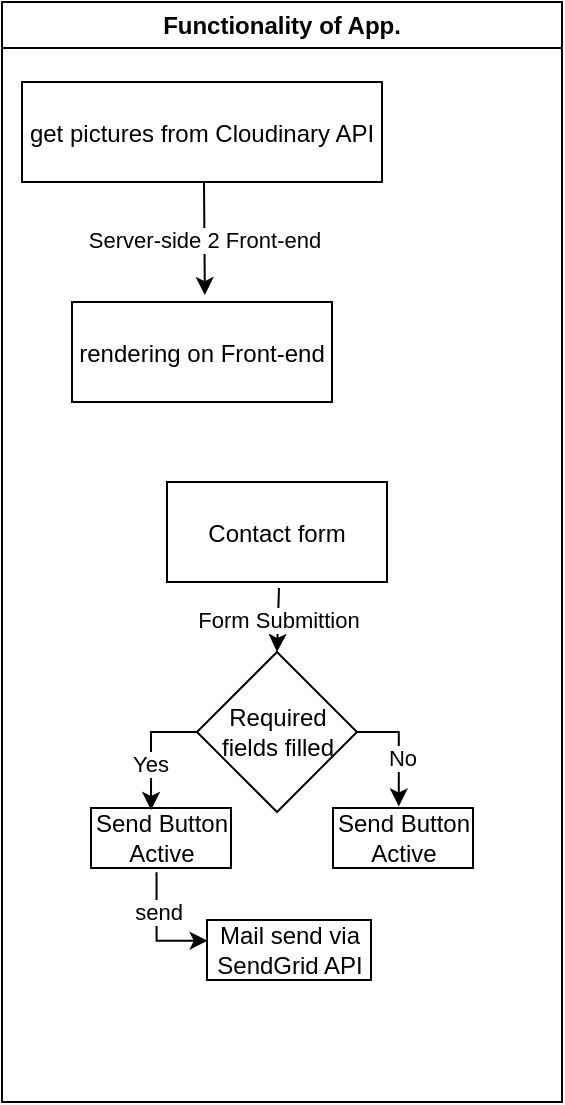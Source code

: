 <mxfile version="17.4.6" type="github">
  <diagram name="Page-1" id="e7e014a7-5840-1c2e-5031-d8a46d1fe8dd">
    <mxGraphModel dx="1422" dy="800" grid="1" gridSize="10" guides="1" tooltips="1" connect="1" arrows="1" fold="1" page="1" pageScale="1" pageWidth="1169" pageHeight="826" background="none" math="0" shadow="0">
      <root>
        <mxCell id="0" />
        <mxCell id="1" parent="0" />
        <mxCell id="2" value="Functionality of App." style="swimlane;whiteSpace=wrap" parent="1" vertex="1">
          <mxGeometry x="230" y="40" width="280" height="550" as="geometry">
            <mxRectangle x="230" y="40" width="80" height="23" as="alternateBounds" />
          </mxGeometry>
        </mxCell>
        <mxCell id="7" value="get pictures from Cloudinary API" style="" parent="2" vertex="1">
          <mxGeometry x="10" y="40" width="180" height="50" as="geometry" />
        </mxCell>
        <mxCell id="8" value="rendering on Front-end" style="" parent="2" vertex="1">
          <mxGeometry x="35" y="150" width="130" height="50" as="geometry" />
        </mxCell>
        <mxCell id="10" value="Contact form" style="" parent="2" vertex="1">
          <mxGeometry x="82.5" y="240" width="110" height="50" as="geometry" />
        </mxCell>
        <mxCell id="WuJb_m4MgEyChKIxHusW-41" value="" style="endArrow=classic;html=1;rounded=0;entryX=0.511;entryY=-0.069;entryDx=0;entryDy=0;entryPerimeter=0;" edge="1" parent="2" target="8">
          <mxGeometry relative="1" as="geometry">
            <mxPoint x="101" y="90" as="sourcePoint" />
            <mxPoint x="88.03" y="151" as="targetPoint" />
          </mxGeometry>
        </mxCell>
        <mxCell id="WuJb_m4MgEyChKIxHusW-42" value="Server-side 2 Front-end" style="edgeLabel;resizable=0;html=1;align=center;verticalAlign=middle;" connectable="0" vertex="1" parent="WuJb_m4MgEyChKIxHusW-41">
          <mxGeometry relative="1" as="geometry" />
        </mxCell>
        <mxCell id="WuJb_m4MgEyChKIxHusW-55" style="edgeStyle=orthogonalEdgeStyle;rounded=0;orthogonalLoop=1;jettySize=auto;html=1;exitX=1;exitY=0.5;exitDx=0;exitDy=0;entryX=0.47;entryY=-0.025;entryDx=0;entryDy=0;entryPerimeter=0;" edge="1" parent="2" source="WuJb_m4MgEyChKIxHusW-44" target="WuJb_m4MgEyChKIxHusW-52">
          <mxGeometry relative="1" as="geometry" />
        </mxCell>
        <mxCell id="WuJb_m4MgEyChKIxHusW-44" value="Required fields filled" style="rhombus;whiteSpace=wrap;html=1;" vertex="1" parent="2">
          <mxGeometry x="97.5" y="325" width="80" height="80" as="geometry" />
        </mxCell>
        <mxCell id="WuJb_m4MgEyChKIxHusW-45" value="" style="endArrow=classic;html=1;rounded=0;entryX=0.5;entryY=0;entryDx=0;entryDy=0;exitX=0.509;exitY=1.06;exitDx=0;exitDy=0;exitPerimeter=0;" edge="1" parent="2" source="10" target="WuJb_m4MgEyChKIxHusW-44">
          <mxGeometry relative="1" as="geometry">
            <mxPoint x="202.5" y="235" as="sourcePoint" />
            <mxPoint x="302.5" y="235" as="targetPoint" />
          </mxGeometry>
        </mxCell>
        <mxCell id="WuJb_m4MgEyChKIxHusW-46" value="Form Submittion" style="edgeLabel;resizable=0;html=1;align=center;verticalAlign=middle;" connectable="0" vertex="1" parent="WuJb_m4MgEyChKIxHusW-45">
          <mxGeometry relative="1" as="geometry" />
        </mxCell>
        <mxCell id="WuJb_m4MgEyChKIxHusW-57" style="edgeStyle=orthogonalEdgeStyle;rounded=0;orthogonalLoop=1;jettySize=auto;html=1;entryX=0.004;entryY=0.345;entryDx=0;entryDy=0;entryPerimeter=0;exitX=0.468;exitY=1.072;exitDx=0;exitDy=0;exitPerimeter=0;" edge="1" parent="2" source="WuJb_m4MgEyChKIxHusW-48" target="WuJb_m4MgEyChKIxHusW-56">
          <mxGeometry relative="1" as="geometry" />
        </mxCell>
        <mxCell id="WuJb_m4MgEyChKIxHusW-48" value="Send Button Active" style="rounded=0;whiteSpace=wrap;html=1;" vertex="1" parent="2">
          <mxGeometry x="44.5" y="403" width="70" height="30" as="geometry" />
        </mxCell>
        <mxCell id="WuJb_m4MgEyChKIxHusW-50" value="" style="endArrow=classic;html=1;rounded=0;entryX=0.429;entryY=0.033;entryDx=0;entryDy=0;exitX=0;exitY=0.5;exitDx=0;exitDy=0;entryPerimeter=0;" edge="1" parent="2" source="WuJb_m4MgEyChKIxHusW-44" target="WuJb_m4MgEyChKIxHusW-48">
          <mxGeometry relative="1" as="geometry">
            <mxPoint x="82.5" y="365" as="sourcePoint" />
            <mxPoint x="202.5" y="365" as="targetPoint" />
            <Array as="points">
              <mxPoint x="74.5" y="365" />
            </Array>
          </mxGeometry>
        </mxCell>
        <mxCell id="WuJb_m4MgEyChKIxHusW-51" value="Yes" style="edgeLabel;resizable=0;html=1;align=center;verticalAlign=middle;" connectable="0" vertex="1" parent="WuJb_m4MgEyChKIxHusW-50">
          <mxGeometry relative="1" as="geometry">
            <mxPoint x="-1" y="8" as="offset" />
          </mxGeometry>
        </mxCell>
        <mxCell id="WuJb_m4MgEyChKIxHusW-52" value="Send Button Active" style="rounded=0;whiteSpace=wrap;html=1;" vertex="1" parent="2">
          <mxGeometry x="165.5" y="403" width="70" height="30" as="geometry" />
        </mxCell>
        <mxCell id="WuJb_m4MgEyChKIxHusW-53" value="No" style="edgeLabel;resizable=0;html=1;align=center;verticalAlign=middle;" connectable="0" vertex="1" parent="2">
          <mxGeometry x="189.502" y="382.241" as="geometry">
            <mxPoint x="10" y="-4" as="offset" />
          </mxGeometry>
        </mxCell>
        <mxCell id="WuJb_m4MgEyChKIxHusW-56" value="Mail send via SendGrid API" style="rounded=0;whiteSpace=wrap;html=1;" vertex="1" parent="2">
          <mxGeometry x="102.5" y="459" width="82" height="30" as="geometry" />
        </mxCell>
        <mxCell id="WuJb_m4MgEyChKIxHusW-59" value="send" style="edgeLabel;resizable=0;html=1;align=center;verticalAlign=middle;" connectable="0" vertex="1" parent="1">
          <mxGeometry x="307.506" y="495.034" as="geometry" />
        </mxCell>
      </root>
    </mxGraphModel>
  </diagram>
</mxfile>
